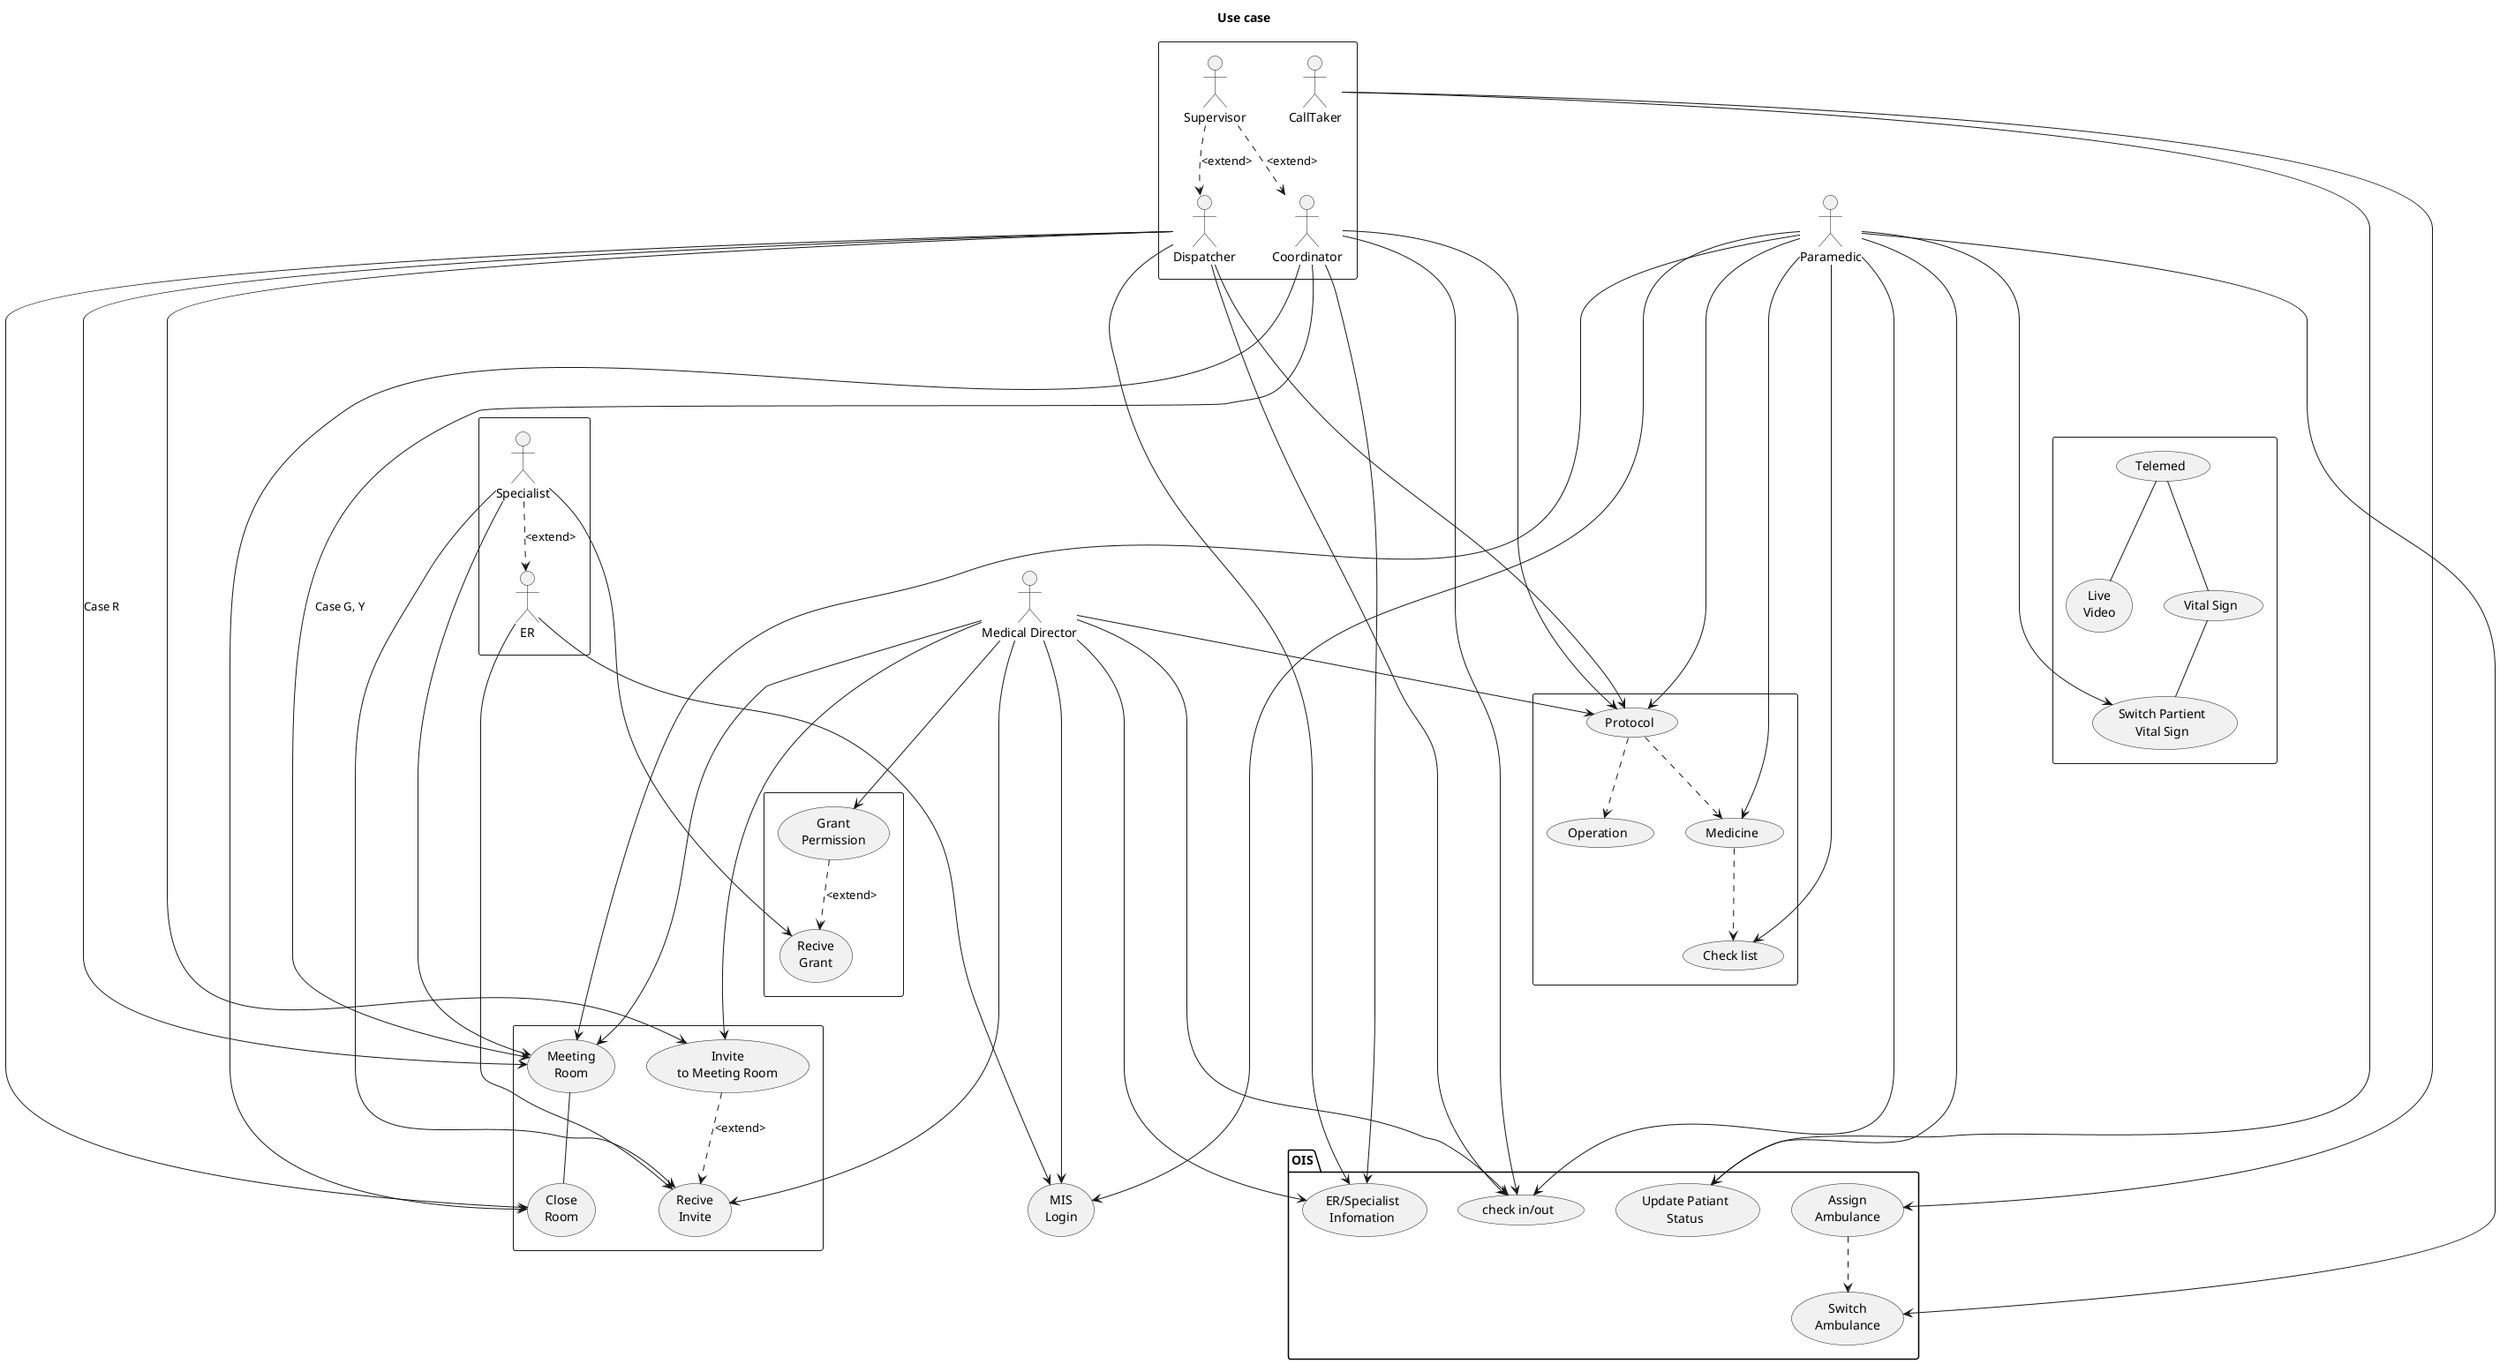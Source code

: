 @startuml
Title Use case

  usecase (MIS\nLogin) as MISLogin

  rectangle {
    usecase (Grant\nPermission) as GrantPermission
    usecase (Recive\nGrant) as ReciveGrant
    GrantPermission ..> ReciveGrant:<extend>
  }
  rectangle {
    usecase (Meeting\nRoom) as MeetingRoom
    usecase (Close\nRoom) as CloseRoom
    usecase (Invite\nto Meeting Room) as InviteToMeetingRoom
    usecase (Recive\nInvite) as ReciveInvite
    MeetingRoom -- CloseRoom
    InviteToMeetingRoom ..> ReciveInvite :<extend>
  }

  rectangle {
    :Supervisor: as Supervisor
    :Coordinator: as Coordinator
    :Dispatcher: as Dispatcher
    :CallTaker: as CallTaker
    Supervisor ..> Coordinator :<extend>
    Supervisor ..> Dispatcher :<extend>
  }

  rectangle {
    :Specialist: as Specialist
    :ER: as ER
    Specialist ..> ER :<extend>
  }

  rectangle {
    usecase (Protocol) as Protocol
    usecase (Operation) as Ops
    usecase (Medicine) as Med
    usecase (Check list) as Check
    Protocol ..> Ops
    Protocol ..> Med
    Med ..> Check
  }


  rectangle {
    usecase (Telemed) as Telemed
    usecase (Live\nVideo) as LiveVideo
    usecase (Vital Sign) as VitalSign
    usecase (Switch Partient\nVital Sign) as SwitchVS
    Telemed -- LiveVideo
    Telemed -- VitalSign
    VitalSign -- SwitchVS
  }

  package OIS{
    usecase (Update Patiant\nStatus) as UpdatePatiantStatus
    usecase (ER/Specialist\nInfomation) as ERSpecialistInfomation
    usecase (check in/out) as checkIn
    usecase (Assign\nAmbulance) as AssignAmbulance
    usecase (Switch\nAmbulance) as SwitchAmbulance
    AssignAmbulance ..> SwitchAmbulance
  }

  CallTaker --> UpdatePatiantStatus
  CallTaker --> AssignAmbulance

  Coordinator --> ERSpecialistInfomation
  Coordinator --> MeetingRoom: Case G, Y
  Coordinator --> checkIn
  Coordinator ----> Protocol
  Coordinator ----> CloseRoom

  Dispatcher ---------> ERSpecialistInfomation
  Dispatcher ---------> MeetingRoom : Case R
  Dispatcher --> checkIn
  Dispatcher ------> InviteToMeetingRoom
  Dispatcher ------> Protocol
  Dispatcher ------> CloseRoom

  ER --> ReciveInvite
  ER --> MISLogin

  Specialist ------> MeetingRoom
  Specialist --> ReciveGrant
  Specialist ------> ReciveInvite

  Paramedic ------> MISLogin
  Paramedic ------> MeetingRoom
  Paramedic ------> Protocol
  Paramedic ------> SwitchVS
  Paramedic ------> Med
  Paramedic ------> Check
  Paramedic ------> checkIn
  Paramedic ------> SwitchAmbulance
  Paramedic ------> UpdatePatiantStatus

  :Medical Director: as MD
  MD ------> MISLogin
  MD -----> MeetingRoom
  MD ---> GrantPermission
  MD ----> InviteToMeetingRoom
  MD ----> ReciveInvite
  MD ------> checkIn
  MD ----> ERSpecialistInfomation
  MD -up-> Protocol

@enduml
